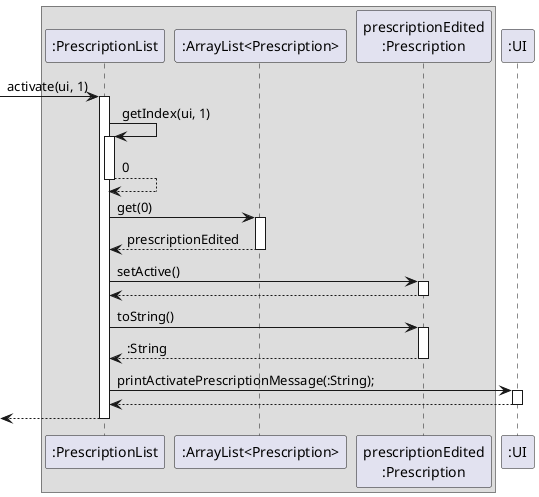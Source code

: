@startuml
box
participant ":PrescriptionList" as A
participant ":ArrayList<Prescription>" as C
participant "prescriptionEdited\n:Prescription" as B
end box

participant ":UI" as D

-> A : activate(ui, 1)
activate A

A -> A : getIndex(ui, 1)
activate A
return 0

A -> C : get(0)
activate C
return prescriptionEdited

A -> B : setActive()
activate B
return

A -> B : toString()
activate B
return :String

A -> D : printActivatePrescriptionMessage(:String);
activate D
return

return

@enduml